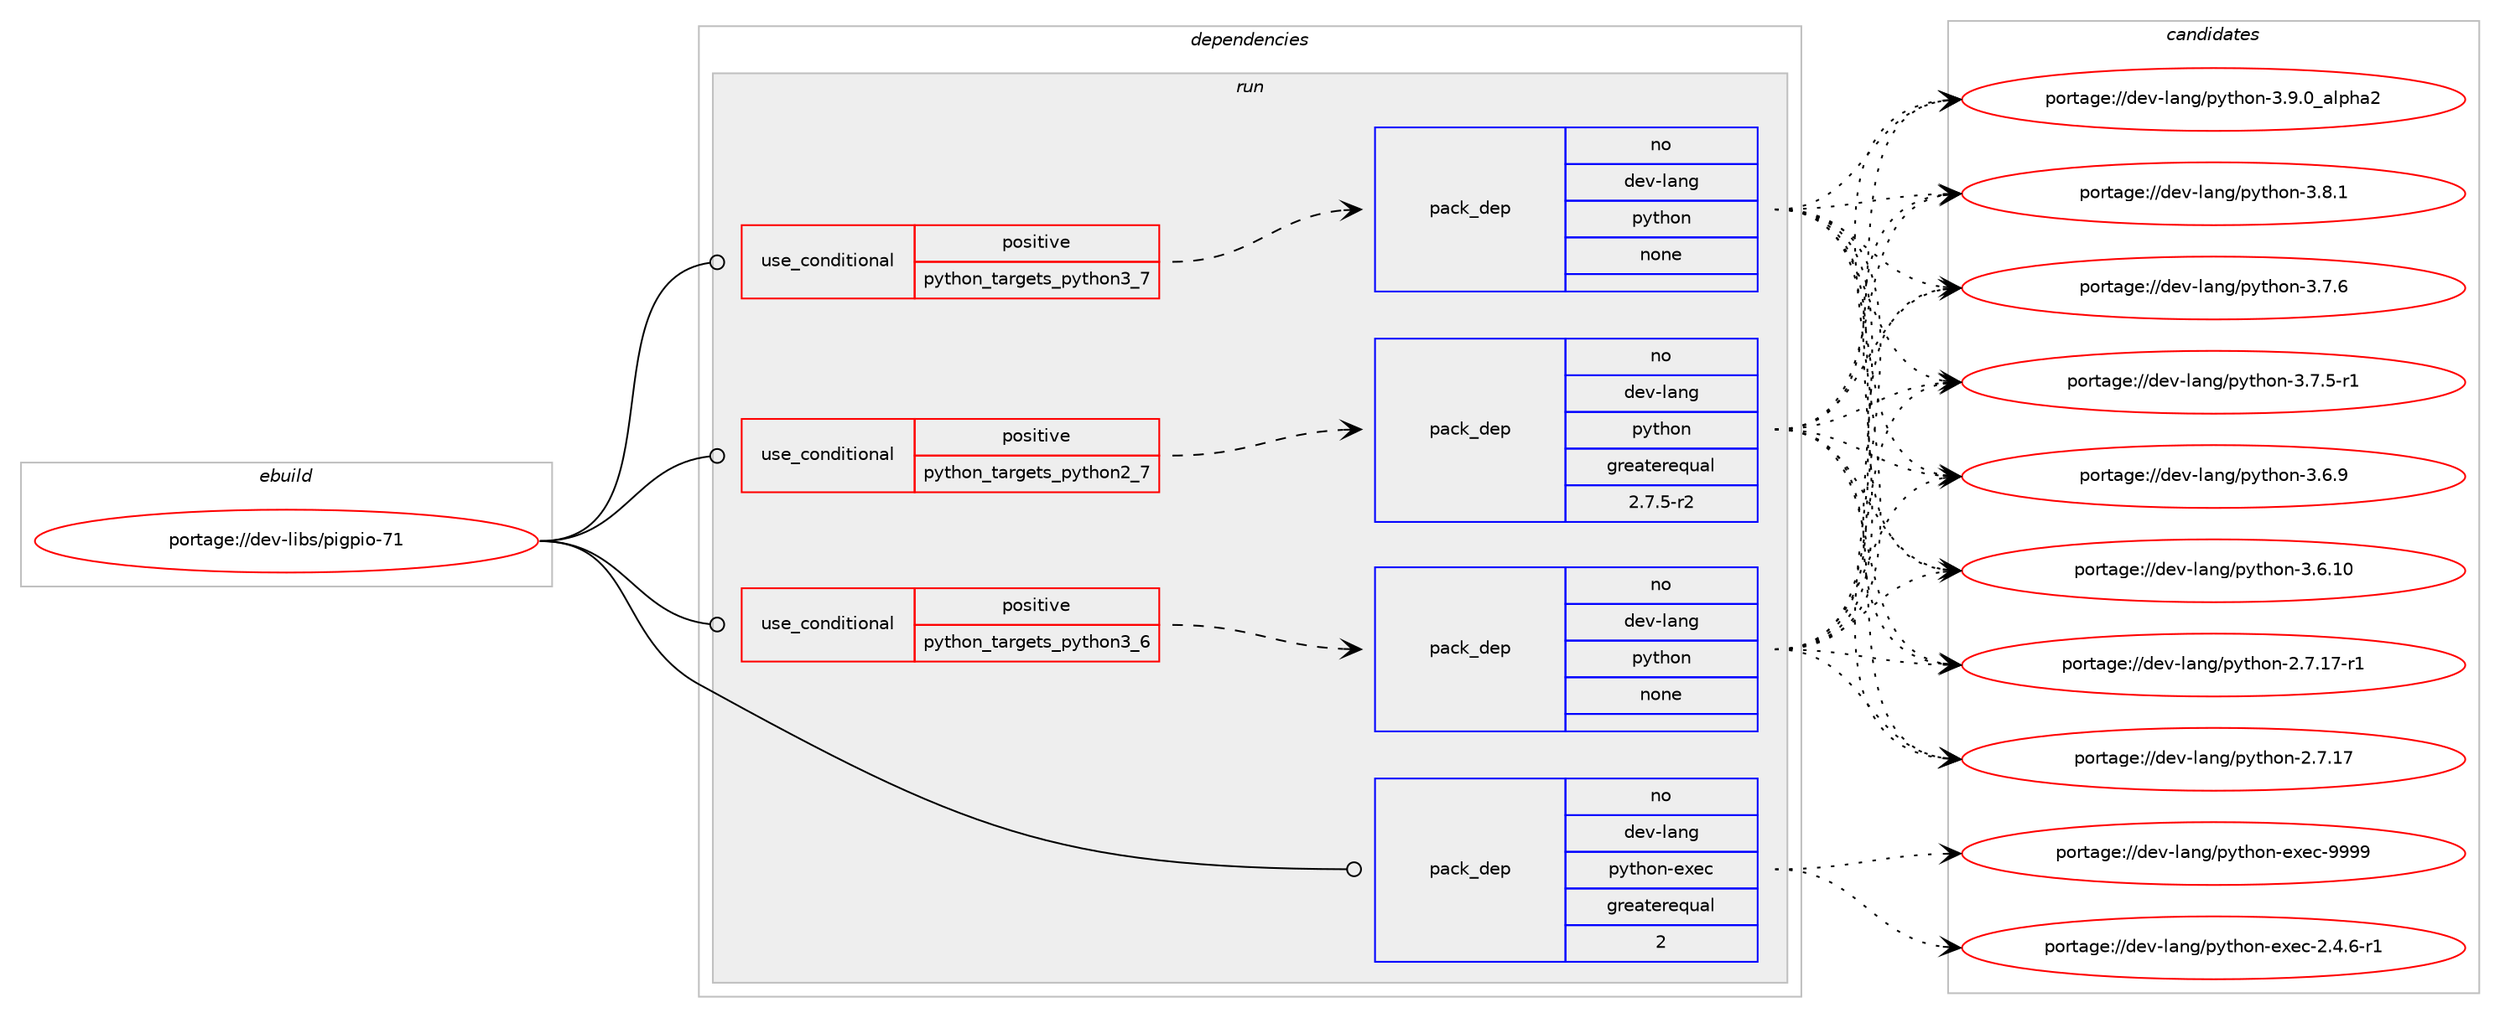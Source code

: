 digraph prolog {

# *************
# Graph options
# *************

newrank=true;
concentrate=true;
compound=true;
graph [rankdir=LR,fontname=Helvetica,fontsize=10,ranksep=1.5];#, ranksep=2.5, nodesep=0.2];
edge  [arrowhead=vee];
node  [fontname=Helvetica,fontsize=10];

# **********
# The ebuild
# **********

subgraph cluster_leftcol {
color=gray;
label=<<i>ebuild</i>>;
id [label="portage://dev-libs/pigpio-71", color=red, width=4, href="../dev-libs/pigpio-71.svg"];
}

# ****************
# The dependencies
# ****************

subgraph cluster_midcol {
color=gray;
label=<<i>dependencies</i>>;
subgraph cluster_compile {
fillcolor="#eeeeee";
style=filled;
label=<<i>compile</i>>;
}
subgraph cluster_compileandrun {
fillcolor="#eeeeee";
style=filled;
label=<<i>compile and run</i>>;
}
subgraph cluster_run {
fillcolor="#eeeeee";
style=filled;
label=<<i>run</i>>;
subgraph cond124153 {
dependency508565 [label=<<TABLE BORDER="0" CELLBORDER="1" CELLSPACING="0" CELLPADDING="4"><TR><TD ROWSPAN="3" CELLPADDING="10">use_conditional</TD></TR><TR><TD>positive</TD></TR><TR><TD>python_targets_python2_7</TD></TR></TABLE>>, shape=none, color=red];
subgraph pack379225 {
dependency508566 [label=<<TABLE BORDER="0" CELLBORDER="1" CELLSPACING="0" CELLPADDING="4" WIDTH="220"><TR><TD ROWSPAN="6" CELLPADDING="30">pack_dep</TD></TR><TR><TD WIDTH="110">no</TD></TR><TR><TD>dev-lang</TD></TR><TR><TD>python</TD></TR><TR><TD>greaterequal</TD></TR><TR><TD>2.7.5-r2</TD></TR></TABLE>>, shape=none, color=blue];
}
dependency508565:e -> dependency508566:w [weight=20,style="dashed",arrowhead="vee"];
}
id:e -> dependency508565:w [weight=20,style="solid",arrowhead="odot"];
subgraph cond124154 {
dependency508567 [label=<<TABLE BORDER="0" CELLBORDER="1" CELLSPACING="0" CELLPADDING="4"><TR><TD ROWSPAN="3" CELLPADDING="10">use_conditional</TD></TR><TR><TD>positive</TD></TR><TR><TD>python_targets_python3_6</TD></TR></TABLE>>, shape=none, color=red];
subgraph pack379226 {
dependency508568 [label=<<TABLE BORDER="0" CELLBORDER="1" CELLSPACING="0" CELLPADDING="4" WIDTH="220"><TR><TD ROWSPAN="6" CELLPADDING="30">pack_dep</TD></TR><TR><TD WIDTH="110">no</TD></TR><TR><TD>dev-lang</TD></TR><TR><TD>python</TD></TR><TR><TD>none</TD></TR><TR><TD></TD></TR></TABLE>>, shape=none, color=blue];
}
dependency508567:e -> dependency508568:w [weight=20,style="dashed",arrowhead="vee"];
}
id:e -> dependency508567:w [weight=20,style="solid",arrowhead="odot"];
subgraph cond124155 {
dependency508569 [label=<<TABLE BORDER="0" CELLBORDER="1" CELLSPACING="0" CELLPADDING="4"><TR><TD ROWSPAN="3" CELLPADDING="10">use_conditional</TD></TR><TR><TD>positive</TD></TR><TR><TD>python_targets_python3_7</TD></TR></TABLE>>, shape=none, color=red];
subgraph pack379227 {
dependency508570 [label=<<TABLE BORDER="0" CELLBORDER="1" CELLSPACING="0" CELLPADDING="4" WIDTH="220"><TR><TD ROWSPAN="6" CELLPADDING="30">pack_dep</TD></TR><TR><TD WIDTH="110">no</TD></TR><TR><TD>dev-lang</TD></TR><TR><TD>python</TD></TR><TR><TD>none</TD></TR><TR><TD></TD></TR></TABLE>>, shape=none, color=blue];
}
dependency508569:e -> dependency508570:w [weight=20,style="dashed",arrowhead="vee"];
}
id:e -> dependency508569:w [weight=20,style="solid",arrowhead="odot"];
subgraph pack379228 {
dependency508571 [label=<<TABLE BORDER="0" CELLBORDER="1" CELLSPACING="0" CELLPADDING="4" WIDTH="220"><TR><TD ROWSPAN="6" CELLPADDING="30">pack_dep</TD></TR><TR><TD WIDTH="110">no</TD></TR><TR><TD>dev-lang</TD></TR><TR><TD>python-exec</TD></TR><TR><TD>greaterequal</TD></TR><TR><TD>2</TD></TR></TABLE>>, shape=none, color=blue];
}
id:e -> dependency508571:w [weight=20,style="solid",arrowhead="odot"];
}
}

# **************
# The candidates
# **************

subgraph cluster_choices {
rank=same;
color=gray;
label=<<i>candidates</i>>;

subgraph choice379225 {
color=black;
nodesep=1;
choice10010111845108971101034711212111610411111045514657464895971081121049750 [label="portage://dev-lang/python-3.9.0_alpha2", color=red, width=4,href="../dev-lang/python-3.9.0_alpha2.svg"];
choice100101118451089711010347112121116104111110455146564649 [label="portage://dev-lang/python-3.8.1", color=red, width=4,href="../dev-lang/python-3.8.1.svg"];
choice100101118451089711010347112121116104111110455146554654 [label="portage://dev-lang/python-3.7.6", color=red, width=4,href="../dev-lang/python-3.7.6.svg"];
choice1001011184510897110103471121211161041111104551465546534511449 [label="portage://dev-lang/python-3.7.5-r1", color=red, width=4,href="../dev-lang/python-3.7.5-r1.svg"];
choice100101118451089711010347112121116104111110455146544657 [label="portage://dev-lang/python-3.6.9", color=red, width=4,href="../dev-lang/python-3.6.9.svg"];
choice10010111845108971101034711212111610411111045514654464948 [label="portage://dev-lang/python-3.6.10", color=red, width=4,href="../dev-lang/python-3.6.10.svg"];
choice100101118451089711010347112121116104111110455046554649554511449 [label="portage://dev-lang/python-2.7.17-r1", color=red, width=4,href="../dev-lang/python-2.7.17-r1.svg"];
choice10010111845108971101034711212111610411111045504655464955 [label="portage://dev-lang/python-2.7.17", color=red, width=4,href="../dev-lang/python-2.7.17.svg"];
dependency508566:e -> choice10010111845108971101034711212111610411111045514657464895971081121049750:w [style=dotted,weight="100"];
dependency508566:e -> choice100101118451089711010347112121116104111110455146564649:w [style=dotted,weight="100"];
dependency508566:e -> choice100101118451089711010347112121116104111110455146554654:w [style=dotted,weight="100"];
dependency508566:e -> choice1001011184510897110103471121211161041111104551465546534511449:w [style=dotted,weight="100"];
dependency508566:e -> choice100101118451089711010347112121116104111110455146544657:w [style=dotted,weight="100"];
dependency508566:e -> choice10010111845108971101034711212111610411111045514654464948:w [style=dotted,weight="100"];
dependency508566:e -> choice100101118451089711010347112121116104111110455046554649554511449:w [style=dotted,weight="100"];
dependency508566:e -> choice10010111845108971101034711212111610411111045504655464955:w [style=dotted,weight="100"];
}
subgraph choice379226 {
color=black;
nodesep=1;
choice10010111845108971101034711212111610411111045514657464895971081121049750 [label="portage://dev-lang/python-3.9.0_alpha2", color=red, width=4,href="../dev-lang/python-3.9.0_alpha2.svg"];
choice100101118451089711010347112121116104111110455146564649 [label="portage://dev-lang/python-3.8.1", color=red, width=4,href="../dev-lang/python-3.8.1.svg"];
choice100101118451089711010347112121116104111110455146554654 [label="portage://dev-lang/python-3.7.6", color=red, width=4,href="../dev-lang/python-3.7.6.svg"];
choice1001011184510897110103471121211161041111104551465546534511449 [label="portage://dev-lang/python-3.7.5-r1", color=red, width=4,href="../dev-lang/python-3.7.5-r1.svg"];
choice100101118451089711010347112121116104111110455146544657 [label="portage://dev-lang/python-3.6.9", color=red, width=4,href="../dev-lang/python-3.6.9.svg"];
choice10010111845108971101034711212111610411111045514654464948 [label="portage://dev-lang/python-3.6.10", color=red, width=4,href="../dev-lang/python-3.6.10.svg"];
choice100101118451089711010347112121116104111110455046554649554511449 [label="portage://dev-lang/python-2.7.17-r1", color=red, width=4,href="../dev-lang/python-2.7.17-r1.svg"];
choice10010111845108971101034711212111610411111045504655464955 [label="portage://dev-lang/python-2.7.17", color=red, width=4,href="../dev-lang/python-2.7.17.svg"];
dependency508568:e -> choice10010111845108971101034711212111610411111045514657464895971081121049750:w [style=dotted,weight="100"];
dependency508568:e -> choice100101118451089711010347112121116104111110455146564649:w [style=dotted,weight="100"];
dependency508568:e -> choice100101118451089711010347112121116104111110455146554654:w [style=dotted,weight="100"];
dependency508568:e -> choice1001011184510897110103471121211161041111104551465546534511449:w [style=dotted,weight="100"];
dependency508568:e -> choice100101118451089711010347112121116104111110455146544657:w [style=dotted,weight="100"];
dependency508568:e -> choice10010111845108971101034711212111610411111045514654464948:w [style=dotted,weight="100"];
dependency508568:e -> choice100101118451089711010347112121116104111110455046554649554511449:w [style=dotted,weight="100"];
dependency508568:e -> choice10010111845108971101034711212111610411111045504655464955:w [style=dotted,weight="100"];
}
subgraph choice379227 {
color=black;
nodesep=1;
choice10010111845108971101034711212111610411111045514657464895971081121049750 [label="portage://dev-lang/python-3.9.0_alpha2", color=red, width=4,href="../dev-lang/python-3.9.0_alpha2.svg"];
choice100101118451089711010347112121116104111110455146564649 [label="portage://dev-lang/python-3.8.1", color=red, width=4,href="../dev-lang/python-3.8.1.svg"];
choice100101118451089711010347112121116104111110455146554654 [label="portage://dev-lang/python-3.7.6", color=red, width=4,href="../dev-lang/python-3.7.6.svg"];
choice1001011184510897110103471121211161041111104551465546534511449 [label="portage://dev-lang/python-3.7.5-r1", color=red, width=4,href="../dev-lang/python-3.7.5-r1.svg"];
choice100101118451089711010347112121116104111110455146544657 [label="portage://dev-lang/python-3.6.9", color=red, width=4,href="../dev-lang/python-3.6.9.svg"];
choice10010111845108971101034711212111610411111045514654464948 [label="portage://dev-lang/python-3.6.10", color=red, width=4,href="../dev-lang/python-3.6.10.svg"];
choice100101118451089711010347112121116104111110455046554649554511449 [label="portage://dev-lang/python-2.7.17-r1", color=red, width=4,href="../dev-lang/python-2.7.17-r1.svg"];
choice10010111845108971101034711212111610411111045504655464955 [label="portage://dev-lang/python-2.7.17", color=red, width=4,href="../dev-lang/python-2.7.17.svg"];
dependency508570:e -> choice10010111845108971101034711212111610411111045514657464895971081121049750:w [style=dotted,weight="100"];
dependency508570:e -> choice100101118451089711010347112121116104111110455146564649:w [style=dotted,weight="100"];
dependency508570:e -> choice100101118451089711010347112121116104111110455146554654:w [style=dotted,weight="100"];
dependency508570:e -> choice1001011184510897110103471121211161041111104551465546534511449:w [style=dotted,weight="100"];
dependency508570:e -> choice100101118451089711010347112121116104111110455146544657:w [style=dotted,weight="100"];
dependency508570:e -> choice10010111845108971101034711212111610411111045514654464948:w [style=dotted,weight="100"];
dependency508570:e -> choice100101118451089711010347112121116104111110455046554649554511449:w [style=dotted,weight="100"];
dependency508570:e -> choice10010111845108971101034711212111610411111045504655464955:w [style=dotted,weight="100"];
}
subgraph choice379228 {
color=black;
nodesep=1;
choice10010111845108971101034711212111610411111045101120101994557575757 [label="portage://dev-lang/python-exec-9999", color=red, width=4,href="../dev-lang/python-exec-9999.svg"];
choice10010111845108971101034711212111610411111045101120101994550465246544511449 [label="portage://dev-lang/python-exec-2.4.6-r1", color=red, width=4,href="../dev-lang/python-exec-2.4.6-r1.svg"];
dependency508571:e -> choice10010111845108971101034711212111610411111045101120101994557575757:w [style=dotted,weight="100"];
dependency508571:e -> choice10010111845108971101034711212111610411111045101120101994550465246544511449:w [style=dotted,weight="100"];
}
}

}
